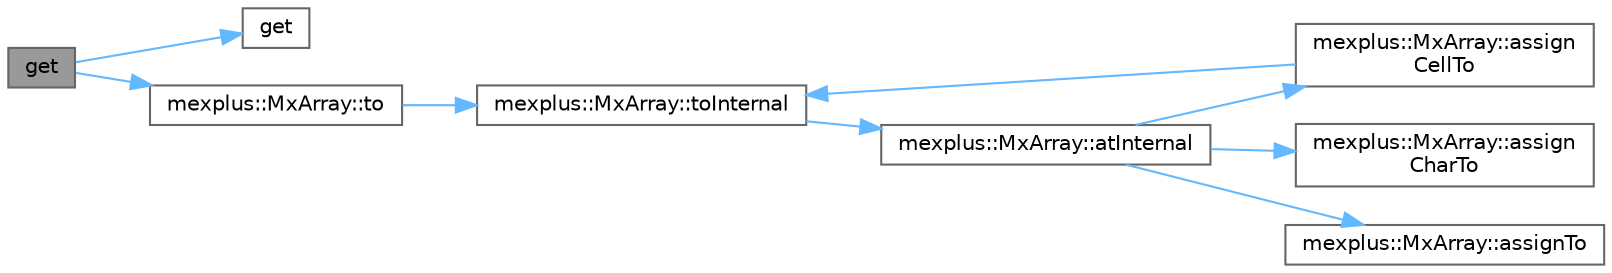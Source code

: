 digraph "get"
{
 // LATEX_PDF_SIZE
  bgcolor="transparent";
  edge [fontname=Helvetica,fontsize=10,labelfontname=Helvetica,labelfontsize=10];
  node [fontname=Helvetica,fontsize=10,shape=box,height=0.2,width=0.4];
  rankdir="LR";
  Node1 [id="Node000001",label="get",height=0.2,width=0.4,color="gray40", fillcolor="grey60", style="filled", fontcolor="black",tooltip=" "];
  Node1 -> Node2 [id="edge1_Node000001_Node000002",color="steelblue1",style="solid",tooltip=" "];
  Node2 [id="Node000002",label="get",height=0.2,width=0.4,color="grey40", fillcolor="white", style="filled",URL="$classmexplus_1_1_input_arguments.html#a6cc40475db2c674d2ad83dd102540a5a",tooltip="Get a parsed mandatory argument."];
  Node1 -> Node3 [id="edge2_Node000001_Node000003",color="steelblue1",style="solid",tooltip=" "];
  Node3 [id="Node000003",label="mexplus::MxArray::to",height=0.2,width=0.4,color="grey40", fillcolor="white", style="filled",URL="$classmexplus_1_1_mx_array.html#a15d15ab25eea3cdcfa5ad1e00a08e7e9",tooltip="mxArray* exporter methods."];
  Node3 -> Node4 [id="edge3_Node000003_Node000004",color="steelblue1",style="solid",tooltip=" "];
  Node4 [id="Node000004",label="mexplus::MxArray::toInternal",height=0.2,width=0.4,color="grey40", fillcolor="white", style="filled",URL="$classmexplus_1_1_mx_array.html#a3e4abfd8efe8b2285741c5163bacdded",tooltip="Templated mxArray exporters"];
  Node4 -> Node5 [id="edge4_Node000004_Node000005",color="steelblue1",style="solid",tooltip=" "];
  Node5 [id="Node000005",label="mexplus::MxArray::atInternal",height=0.2,width=0.4,color="grey40", fillcolor="white", style="filled",URL="$classmexplus_1_1_mx_array.html#a3999c1f1ba6d93093b173309fffaff2b",tooltip="Templated mxArray getters"];
  Node5 -> Node6 [id="edge5_Node000005_Node000006",color="steelblue1",style="solid",tooltip=" "];
  Node6 [id="Node000006",label="mexplus::MxArray::assign\lCellTo",height=0.2,width=0.4,color="grey40", fillcolor="white", style="filled",URL="$classmexplus_1_1_mx_array.html#a49040f092fc1f61875eb27596578be7f",tooltip="Explicit cell element assignment."];
  Node6 -> Node4 [id="edge6_Node000006_Node000004",color="steelblue1",style="solid",tooltip=" "];
  Node5 -> Node7 [id="edge7_Node000005_Node000007",color="steelblue1",style="solid",tooltip=" "];
  Node7 [id="Node000007",label="mexplus::MxArray::assign\lCharTo",height=0.2,width=0.4,color="grey40", fillcolor="white", style="filled",URL="$classmexplus_1_1_mx_array.html#a35e4f2ffdb31ede3bc22a21a533a5d1d",tooltip="Explicit char (signed) element assignment."];
  Node5 -> Node8 [id="edge8_Node000005_Node000008",color="steelblue1",style="solid",tooltip=" "];
  Node8 [id="Node000008",label="mexplus::MxArray::assignTo",height=0.2,width=0.4,color="grey40", fillcolor="white", style="filled",URL="$classmexplus_1_1_mx_array.html#a8288de53f4ebbe6cbb90c515b48e1404",tooltip="Assignment helpers (for MxArray.to<type>(value))"];
}
